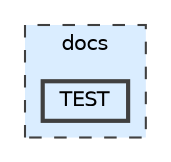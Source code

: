 digraph "docs/TEST"
{
 // LATEX_PDF_SIZE
  bgcolor="transparent";
  edge [fontname=Helvetica,fontsize=10,labelfontname=Helvetica,labelfontsize=10];
  node [fontname=Helvetica,fontsize=10,shape=box,height=0.2,width=0.4];
  compound=true
  subgraph clusterdir_49e56c817e5e54854c35e136979f97ca {
    graph [ bgcolor="#daedff", pencolor="grey25", label="docs", fontname=Helvetica,fontsize=10 style="filled,dashed", URL="dir_49e56c817e5e54854c35e136979f97ca.html",tooltip=""]
  dir_838fbf82dc4e38488b85bffcfbf209ff [label="TEST", fillcolor="#daedff", color="grey25", style="filled,bold", URL="dir_838fbf82dc4e38488b85bffcfbf209ff.html",tooltip=""];
  }
}
